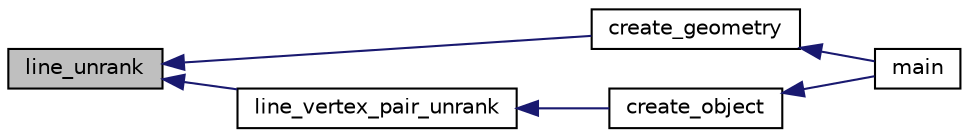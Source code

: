 digraph "line_unrank"
{
  edge [fontname="Helvetica",fontsize="10",labelfontname="Helvetica",labelfontsize="10"];
  node [fontname="Helvetica",fontsize="10",shape=record];
  rankdir="LR";
  Node419 [label="line_unrank",height=0.2,width=0.4,color="black", fillcolor="grey75", style="filled", fontcolor="black"];
  Node419 -> Node420 [dir="back",color="midnightblue",fontsize="10",style="solid",fontname="Helvetica"];
  Node420 [label="create_geometry",height=0.2,width=0.4,color="black", fillcolor="white", style="filled",URL="$de/d10/hamming_8_c.html#abb255fb19bad84799f04dcf4ffddb57b"];
  Node420 -> Node421 [dir="back",color="midnightblue",fontsize="10",style="solid",fontname="Helvetica"];
  Node421 [label="main",height=0.2,width=0.4,color="black", fillcolor="white", style="filled",URL="$de/d10/hamming_8_c.html#a3c04138a5bfe5d72780bb7e82a18e627"];
  Node419 -> Node422 [dir="back",color="midnightblue",fontsize="10",style="solid",fontname="Helvetica"];
  Node422 [label="line_vertex_pair_unrank",height=0.2,width=0.4,color="black", fillcolor="white", style="filled",URL="$de/d10/hamming_8_c.html#aa61f2206e2b10536583703704f1bf4ea"];
  Node422 -> Node423 [dir="back",color="midnightblue",fontsize="10",style="solid",fontname="Helvetica"];
  Node423 [label="create_object",height=0.2,width=0.4,color="black", fillcolor="white", style="filled",URL="$de/d10/hamming_8_c.html#a290a0a0fa4965131997904ad9fe1840b"];
  Node423 -> Node421 [dir="back",color="midnightblue",fontsize="10",style="solid",fontname="Helvetica"];
}
